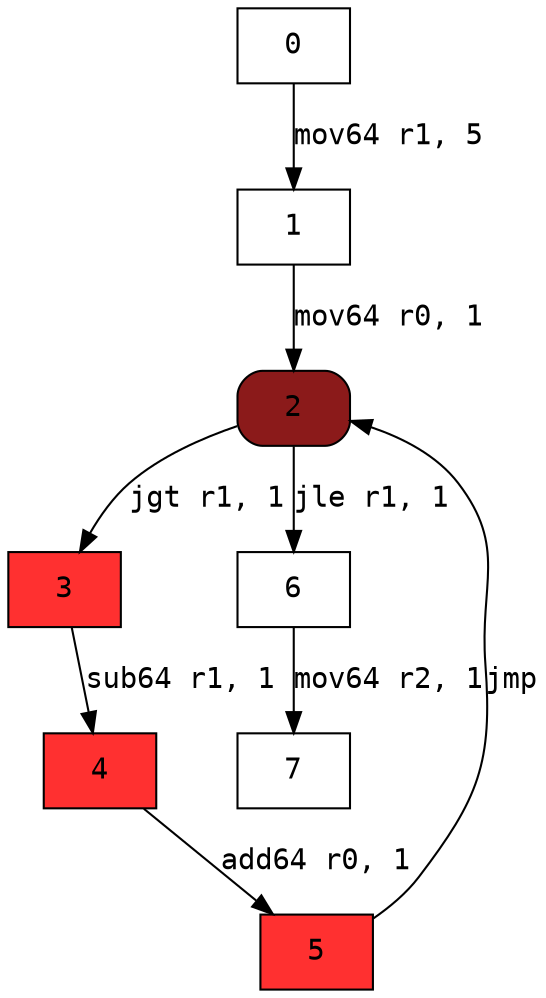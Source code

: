 digraph cfg { 
node [fontname="monospace"];
node [shape=box];
edge [fontname="monospace"];
  0 -> 1 [label="mov64 r1, 5"];
  1 -> 2 [label="mov64 r0, 1"];
  2 -> 3 [label="jgt r1, 1"];
  2 -> 6 [label="jle r1, 1"];
  3 -> 4 [label="sub64 r1, 1"];
  4 -> 5 [label="add64 r0, 1"];
  5 -> 2 [label="jmp"];
  6 -> 7 [label="mov64 r2, 1"];
2 [style="rounded,filled",fillcolor=firebrick4];
3 [style=filled,fillcolor=firebrick1];
4 [style=filled,fillcolor=firebrick1];
5 [style=filled,fillcolor=firebrick1];
}